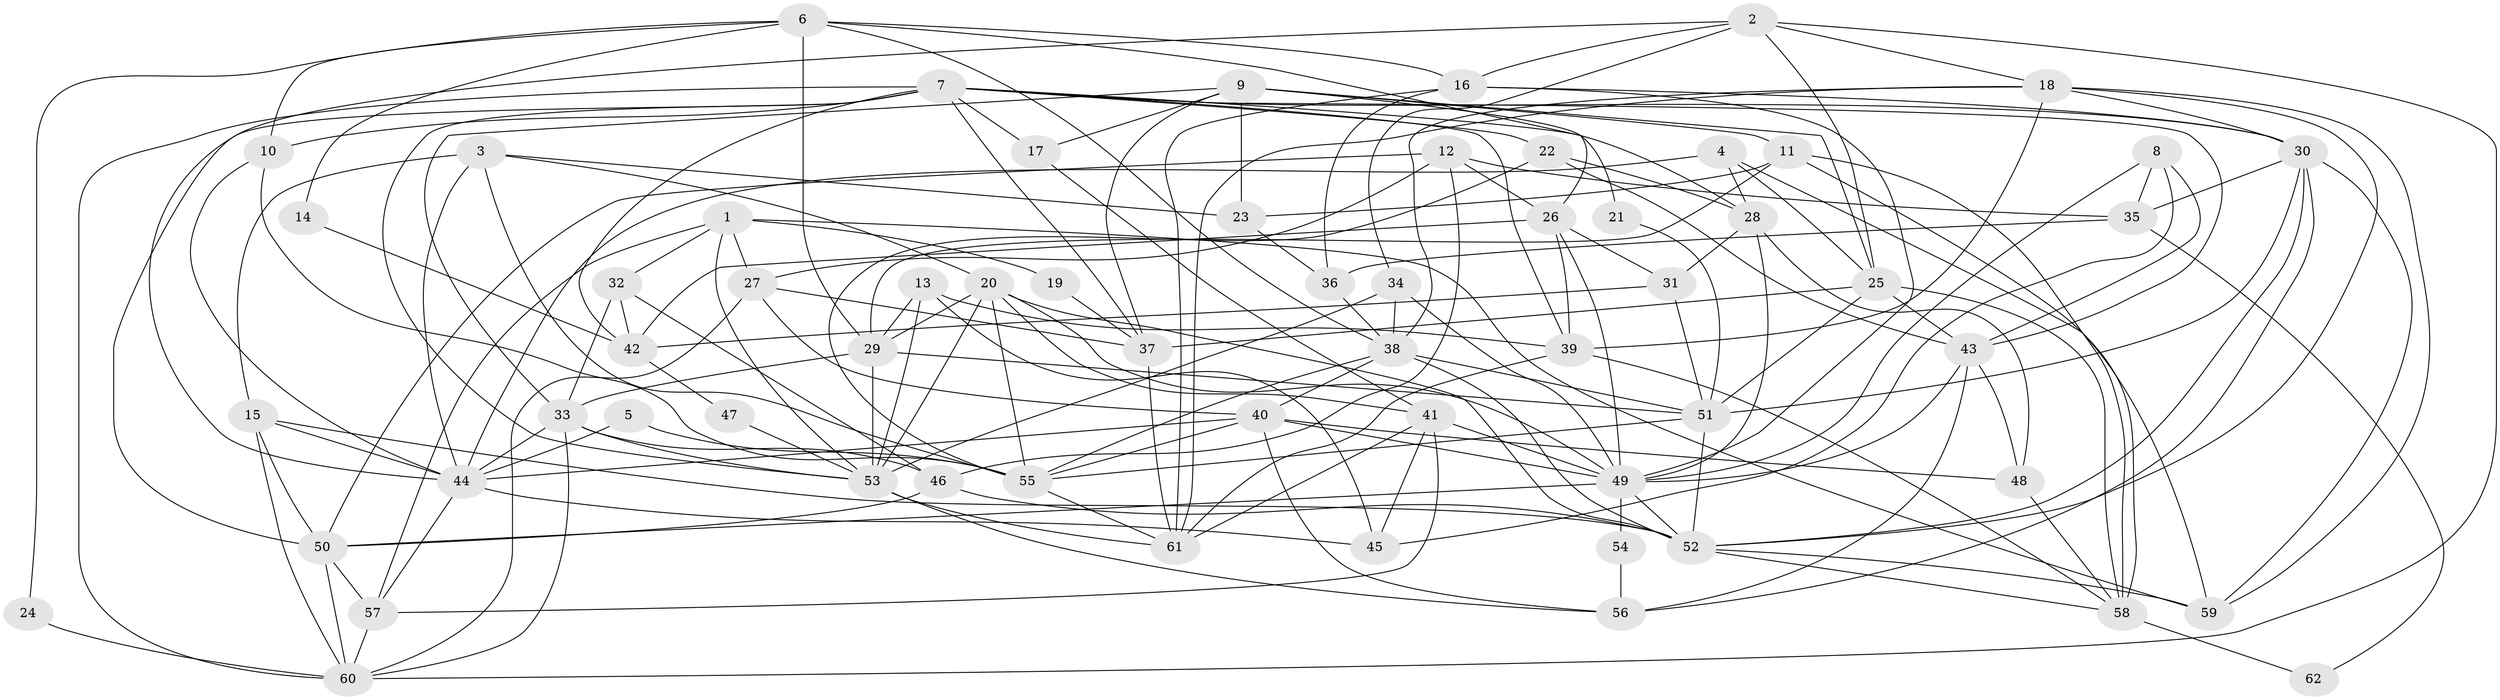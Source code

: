 // original degree distribution, {4: 0.2764227642276423, 7: 0.024390243902439025, 5: 0.2032520325203252, 3: 0.2601626016260163, 6: 0.08943089430894309, 2: 0.13008130081300814, 8: 0.016260162601626018}
// Generated by graph-tools (version 1.1) at 2025/26/03/09/25 03:26:17]
// undirected, 62 vertices, 175 edges
graph export_dot {
graph [start="1"]
  node [color=gray90,style=filled];
  1;
  2;
  3;
  4;
  5;
  6;
  7;
  8;
  9;
  10;
  11;
  12;
  13;
  14;
  15;
  16;
  17;
  18;
  19;
  20;
  21;
  22;
  23;
  24;
  25;
  26;
  27;
  28;
  29;
  30;
  31;
  32;
  33;
  34;
  35;
  36;
  37;
  38;
  39;
  40;
  41;
  42;
  43;
  44;
  45;
  46;
  47;
  48;
  49;
  50;
  51;
  52;
  53;
  54;
  55;
  56;
  57;
  58;
  59;
  60;
  61;
  62;
  1 -- 19 [weight=1.0];
  1 -- 27 [weight=1.0];
  1 -- 32 [weight=1.0];
  1 -- 53 [weight=1.0];
  1 -- 57 [weight=1.0];
  1 -- 59 [weight=1.0];
  2 -- 16 [weight=1.0];
  2 -- 18 [weight=1.0];
  2 -- 25 [weight=1.0];
  2 -- 34 [weight=1.0];
  2 -- 44 [weight=1.0];
  2 -- 60 [weight=1.0];
  3 -- 15 [weight=1.0];
  3 -- 20 [weight=1.0];
  3 -- 23 [weight=1.0];
  3 -- 44 [weight=1.0];
  3 -- 55 [weight=1.0];
  4 -- 25 [weight=1.0];
  4 -- 28 [weight=1.0];
  4 -- 44 [weight=1.0];
  4 -- 58 [weight=2.0];
  5 -- 44 [weight=1.0];
  5 -- 55 [weight=1.0];
  6 -- 10 [weight=1.0];
  6 -- 14 [weight=1.0];
  6 -- 16 [weight=1.0];
  6 -- 24 [weight=1.0];
  6 -- 26 [weight=1.0];
  6 -- 29 [weight=1.0];
  6 -- 38 [weight=1.0];
  7 -- 10 [weight=2.0];
  7 -- 17 [weight=1.0];
  7 -- 22 [weight=1.0];
  7 -- 28 [weight=1.0];
  7 -- 30 [weight=1.0];
  7 -- 37 [weight=1.0];
  7 -- 39 [weight=1.0];
  7 -- 42 [weight=2.0];
  7 -- 43 [weight=1.0];
  7 -- 50 [weight=1.0];
  7 -- 53 [weight=1.0];
  7 -- 60 [weight=1.0];
  8 -- 35 [weight=1.0];
  8 -- 43 [weight=1.0];
  8 -- 45 [weight=1.0];
  8 -- 49 [weight=1.0];
  9 -- 11 [weight=1.0];
  9 -- 17 [weight=1.0];
  9 -- 21 [weight=1.0];
  9 -- 23 [weight=1.0];
  9 -- 25 [weight=1.0];
  9 -- 33 [weight=1.0];
  9 -- 37 [weight=1.0];
  10 -- 44 [weight=1.0];
  10 -- 55 [weight=1.0];
  11 -- 23 [weight=2.0];
  11 -- 29 [weight=1.0];
  11 -- 58 [weight=1.0];
  11 -- 59 [weight=1.0];
  12 -- 26 [weight=1.0];
  12 -- 27 [weight=1.0];
  12 -- 35 [weight=1.0];
  12 -- 46 [weight=1.0];
  12 -- 50 [weight=1.0];
  13 -- 29 [weight=1.0];
  13 -- 39 [weight=1.0];
  13 -- 45 [weight=1.0];
  13 -- 53 [weight=1.0];
  14 -- 42 [weight=1.0];
  15 -- 44 [weight=1.0];
  15 -- 50 [weight=1.0];
  15 -- 52 [weight=1.0];
  15 -- 60 [weight=1.0];
  16 -- 30 [weight=1.0];
  16 -- 36 [weight=1.0];
  16 -- 49 [weight=1.0];
  16 -- 61 [weight=1.0];
  17 -- 41 [weight=1.0];
  18 -- 30 [weight=1.0];
  18 -- 38 [weight=1.0];
  18 -- 39 [weight=1.0];
  18 -- 52 [weight=1.0];
  18 -- 59 [weight=1.0];
  18 -- 61 [weight=1.0];
  19 -- 37 [weight=1.0];
  20 -- 29 [weight=1.0];
  20 -- 41 [weight=1.0];
  20 -- 49 [weight=1.0];
  20 -- 52 [weight=1.0];
  20 -- 53 [weight=1.0];
  20 -- 55 [weight=1.0];
  21 -- 51 [weight=1.0];
  22 -- 28 [weight=1.0];
  22 -- 43 [weight=1.0];
  22 -- 55 [weight=1.0];
  23 -- 36 [weight=1.0];
  24 -- 60 [weight=1.0];
  25 -- 37 [weight=2.0];
  25 -- 43 [weight=1.0];
  25 -- 51 [weight=1.0];
  25 -- 58 [weight=1.0];
  26 -- 31 [weight=1.0];
  26 -- 39 [weight=1.0];
  26 -- 42 [weight=1.0];
  26 -- 49 [weight=1.0];
  27 -- 37 [weight=1.0];
  27 -- 40 [weight=1.0];
  27 -- 60 [weight=1.0];
  28 -- 31 [weight=1.0];
  28 -- 48 [weight=1.0];
  28 -- 49 [weight=1.0];
  29 -- 33 [weight=1.0];
  29 -- 51 [weight=1.0];
  29 -- 53 [weight=1.0];
  30 -- 35 [weight=1.0];
  30 -- 51 [weight=1.0];
  30 -- 52 [weight=1.0];
  30 -- 56 [weight=1.0];
  30 -- 59 [weight=1.0];
  31 -- 42 [weight=1.0];
  31 -- 51 [weight=1.0];
  32 -- 33 [weight=1.0];
  32 -- 42 [weight=1.0];
  32 -- 46 [weight=1.0];
  33 -- 44 [weight=1.0];
  33 -- 46 [weight=1.0];
  33 -- 53 [weight=1.0];
  33 -- 60 [weight=1.0];
  34 -- 38 [weight=1.0];
  34 -- 49 [weight=1.0];
  34 -- 53 [weight=2.0];
  35 -- 36 [weight=1.0];
  35 -- 62 [weight=1.0];
  36 -- 38 [weight=1.0];
  37 -- 61 [weight=1.0];
  38 -- 40 [weight=1.0];
  38 -- 51 [weight=1.0];
  38 -- 52 [weight=1.0];
  38 -- 55 [weight=1.0];
  39 -- 58 [weight=1.0];
  39 -- 61 [weight=1.0];
  40 -- 44 [weight=2.0];
  40 -- 48 [weight=1.0];
  40 -- 49 [weight=1.0];
  40 -- 55 [weight=1.0];
  40 -- 56 [weight=1.0];
  41 -- 45 [weight=1.0];
  41 -- 49 [weight=1.0];
  41 -- 57 [weight=1.0];
  41 -- 61 [weight=1.0];
  42 -- 47 [weight=1.0];
  43 -- 48 [weight=1.0];
  43 -- 49 [weight=1.0];
  43 -- 56 [weight=1.0];
  44 -- 45 [weight=1.0];
  44 -- 57 [weight=1.0];
  46 -- 50 [weight=1.0];
  46 -- 52 [weight=1.0];
  47 -- 53 [weight=1.0];
  48 -- 58 [weight=1.0];
  49 -- 50 [weight=1.0];
  49 -- 52 [weight=1.0];
  49 -- 54 [weight=1.0];
  50 -- 57 [weight=1.0];
  50 -- 60 [weight=1.0];
  51 -- 52 [weight=1.0];
  51 -- 55 [weight=1.0];
  52 -- 58 [weight=1.0];
  52 -- 59 [weight=1.0];
  53 -- 56 [weight=1.0];
  53 -- 61 [weight=1.0];
  54 -- 56 [weight=1.0];
  55 -- 61 [weight=1.0];
  57 -- 60 [weight=1.0];
  58 -- 62 [weight=1.0];
}
